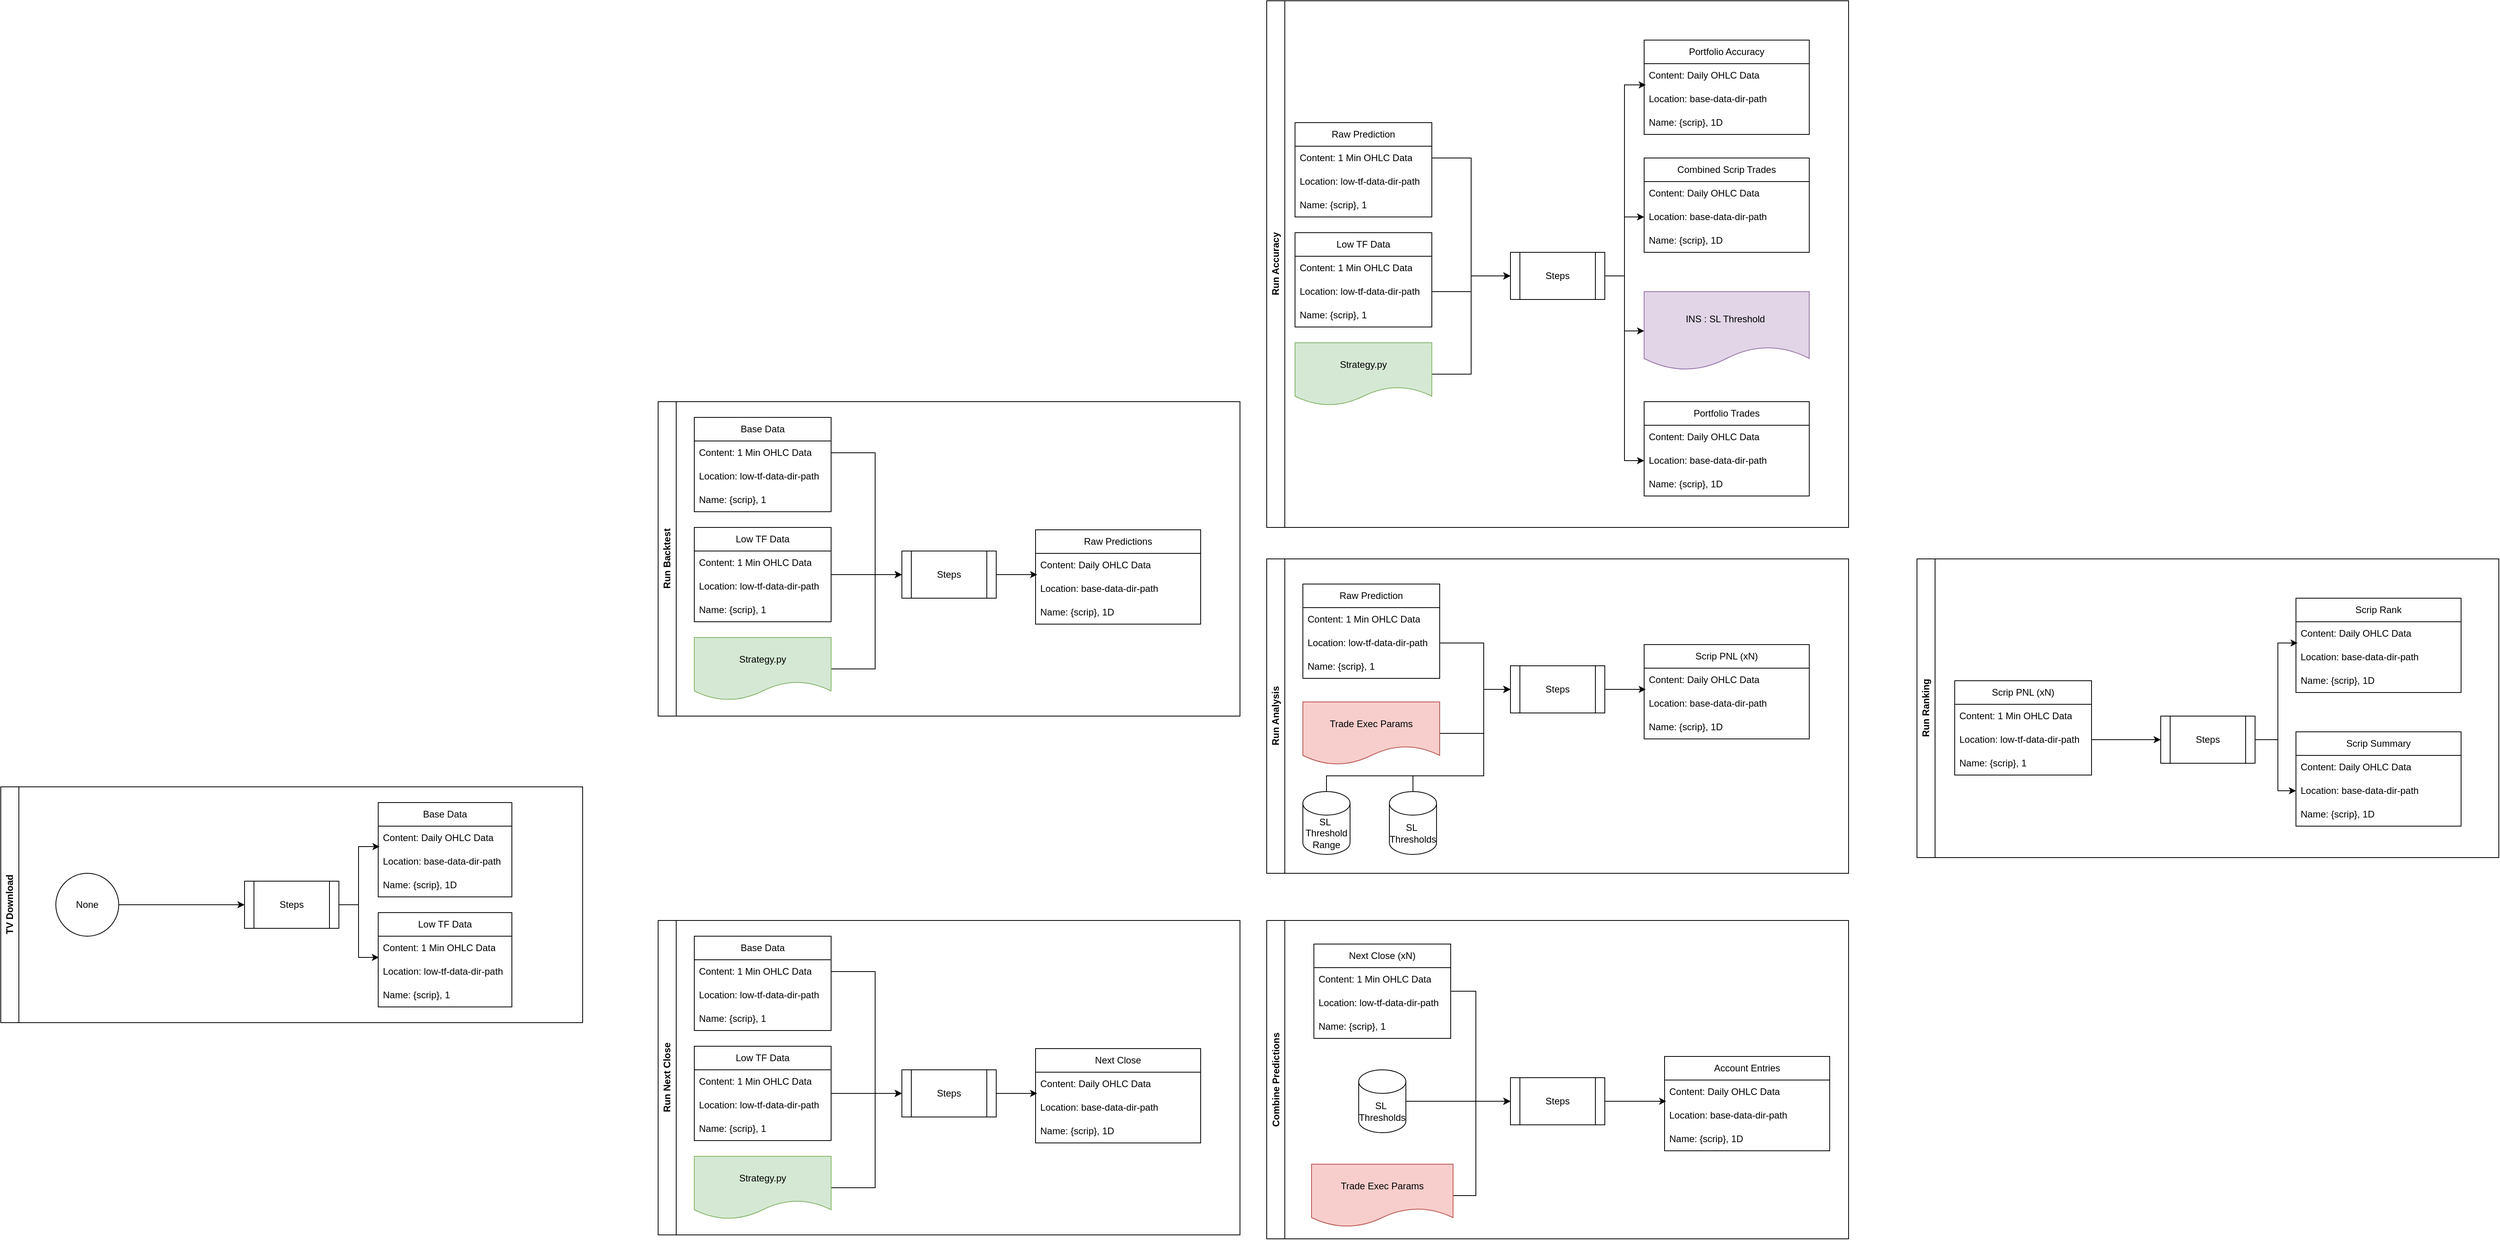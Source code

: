 <mxfile version="22.0.8" type="github">
  <diagram name="Page-1" id="-jNobJOiH2ZBGITwDeoM">
    <mxGraphModel dx="1639" dy="2243" grid="1" gridSize="10" guides="1" tooltips="1" connect="1" arrows="1" fold="1" page="1" pageScale="1" pageWidth="827" pageHeight="1169" math="0" shadow="0">
      <root>
        <mxCell id="0" />
        <mxCell id="1" parent="0" />
        <mxCell id="wgQlKjgA8KwrXLoBbIsE-9" value="TV Download" style="swimlane;horizontal=0;whiteSpace=wrap;html=1;startSize=23;" vertex="1" parent="1">
          <mxGeometry x="44" y="330" width="740" height="300" as="geometry" />
        </mxCell>
        <mxCell id="wgQlKjgA8KwrXLoBbIsE-10" value="Base Data" style="swimlane;fontStyle=0;childLayout=stackLayout;horizontal=1;startSize=30;horizontalStack=0;resizeParent=1;resizeParentMax=0;resizeLast=0;collapsible=1;marginBottom=0;whiteSpace=wrap;html=1;" vertex="1" parent="wgQlKjgA8KwrXLoBbIsE-9">
          <mxGeometry x="480" y="20" width="170" height="120" as="geometry" />
        </mxCell>
        <mxCell id="wgQlKjgA8KwrXLoBbIsE-11" value="Content: Daily OHLC Data" style="text;strokeColor=none;fillColor=none;align=left;verticalAlign=middle;spacingLeft=4;spacingRight=4;overflow=hidden;points=[[0,0.5],[1,0.5]];portConstraint=eastwest;rotatable=0;whiteSpace=wrap;html=1;" vertex="1" parent="wgQlKjgA8KwrXLoBbIsE-10">
          <mxGeometry y="30" width="170" height="30" as="geometry" />
        </mxCell>
        <mxCell id="wgQlKjgA8KwrXLoBbIsE-12" value="Location:&amp;nbsp;base-data-dir-path" style="text;strokeColor=none;fillColor=none;align=left;verticalAlign=middle;spacingLeft=4;spacingRight=4;overflow=hidden;points=[[0,0.5],[1,0.5]];portConstraint=eastwest;rotatable=0;whiteSpace=wrap;html=1;" vertex="1" parent="wgQlKjgA8KwrXLoBbIsE-10">
          <mxGeometry y="60" width="170" height="30" as="geometry" />
        </mxCell>
        <mxCell id="wgQlKjgA8KwrXLoBbIsE-13" value="Name: {scrip}, 1D" style="text;strokeColor=none;fillColor=none;align=left;verticalAlign=middle;spacingLeft=4;spacingRight=4;overflow=hidden;points=[[0,0.5],[1,0.5]];portConstraint=eastwest;rotatable=0;whiteSpace=wrap;html=1;" vertex="1" parent="wgQlKjgA8KwrXLoBbIsE-10">
          <mxGeometry y="90" width="170" height="30" as="geometry" />
        </mxCell>
        <mxCell id="wgQlKjgA8KwrXLoBbIsE-14" value="Low TF Data" style="swimlane;fontStyle=0;childLayout=stackLayout;horizontal=1;startSize=30;horizontalStack=0;resizeParent=1;resizeParentMax=0;resizeLast=0;collapsible=1;marginBottom=0;whiteSpace=wrap;html=1;" vertex="1" parent="wgQlKjgA8KwrXLoBbIsE-9">
          <mxGeometry x="480" y="160" width="170" height="120" as="geometry" />
        </mxCell>
        <mxCell id="wgQlKjgA8KwrXLoBbIsE-15" value="Content: 1 Min OHLC Data" style="text;strokeColor=none;fillColor=none;align=left;verticalAlign=middle;spacingLeft=4;spacingRight=4;overflow=hidden;points=[[0,0.5],[1,0.5]];portConstraint=eastwest;rotatable=0;whiteSpace=wrap;html=1;" vertex="1" parent="wgQlKjgA8KwrXLoBbIsE-14">
          <mxGeometry y="30" width="170" height="30" as="geometry" />
        </mxCell>
        <mxCell id="wgQlKjgA8KwrXLoBbIsE-16" value="Location:&amp;nbsp;low-tf-data-dir-path" style="text;strokeColor=none;fillColor=none;align=left;verticalAlign=middle;spacingLeft=4;spacingRight=4;overflow=hidden;points=[[0,0.5],[1,0.5]];portConstraint=eastwest;rotatable=0;whiteSpace=wrap;html=1;" vertex="1" parent="wgQlKjgA8KwrXLoBbIsE-14">
          <mxGeometry y="60" width="170" height="30" as="geometry" />
        </mxCell>
        <mxCell id="wgQlKjgA8KwrXLoBbIsE-17" value="Name: {scrip}, 1" style="text;strokeColor=none;fillColor=none;align=left;verticalAlign=middle;spacingLeft=4;spacingRight=4;overflow=hidden;points=[[0,0.5],[1,0.5]];portConstraint=eastwest;rotatable=0;whiteSpace=wrap;html=1;" vertex="1" parent="wgQlKjgA8KwrXLoBbIsE-14">
          <mxGeometry y="90" width="170" height="30" as="geometry" />
        </mxCell>
        <mxCell id="wgQlKjgA8KwrXLoBbIsE-4" style="edgeStyle=orthogonalEdgeStyle;rounded=0;orthogonalLoop=1;jettySize=auto;html=1;entryX=0;entryY=0.5;entryDx=0;entryDy=0;" edge="1" parent="wgQlKjgA8KwrXLoBbIsE-9" source="wgQlKjgA8KwrXLoBbIsE-3" target="wgQlKjgA8KwrXLoBbIsE-46">
          <mxGeometry relative="1" as="geometry">
            <mxPoint x="326" y="150" as="targetPoint" />
          </mxGeometry>
        </mxCell>
        <mxCell id="wgQlKjgA8KwrXLoBbIsE-3" value="None" style="ellipse;whiteSpace=wrap;html=1;aspect=fixed;" vertex="1" parent="wgQlKjgA8KwrXLoBbIsE-9">
          <mxGeometry x="70" y="110" width="80" height="80" as="geometry" />
        </mxCell>
        <mxCell id="wgQlKjgA8KwrXLoBbIsE-44" style="edgeStyle=orthogonalEdgeStyle;rounded=0;orthogonalLoop=1;jettySize=auto;html=1;exitX=1;exitY=0.5;exitDx=0;exitDy=0;entryX=0.01;entryY=0.867;entryDx=0;entryDy=0;entryPerimeter=0;" edge="1" parent="wgQlKjgA8KwrXLoBbIsE-9" source="wgQlKjgA8KwrXLoBbIsE-46" target="wgQlKjgA8KwrXLoBbIsE-11">
          <mxGeometry relative="1" as="geometry">
            <mxPoint x="455" y="50" as="targetPoint" />
          </mxGeometry>
        </mxCell>
        <mxCell id="wgQlKjgA8KwrXLoBbIsE-45" style="edgeStyle=orthogonalEdgeStyle;rounded=0;orthogonalLoop=1;jettySize=auto;html=1;exitX=1;exitY=0.5;exitDx=0;exitDy=0;entryX=0.005;entryY=-0.1;entryDx=0;entryDy=0;entryPerimeter=0;" edge="1" parent="wgQlKjgA8KwrXLoBbIsE-9" source="wgQlKjgA8KwrXLoBbIsE-46" target="wgQlKjgA8KwrXLoBbIsE-16">
          <mxGeometry relative="1" as="geometry">
            <mxPoint x="426" y="240" as="targetPoint" />
          </mxGeometry>
        </mxCell>
        <mxCell id="wgQlKjgA8KwrXLoBbIsE-46" value="Steps" style="shape=process;whiteSpace=wrap;html=1;backgroundOutline=1;" vertex="1" parent="wgQlKjgA8KwrXLoBbIsE-9">
          <mxGeometry x="310" y="120" width="120" height="60" as="geometry" />
        </mxCell>
        <mxCell id="wgQlKjgA8KwrXLoBbIsE-20" value="Run Backtest" style="swimlane;horizontal=0;whiteSpace=wrap;html=1;startSize=23;" vertex="1" parent="1">
          <mxGeometry x="880" y="-160" width="740" height="400" as="geometry" />
        </mxCell>
        <mxCell id="wgQlKjgA8KwrXLoBbIsE-21" value="Raw Predictions" style="swimlane;fontStyle=0;childLayout=stackLayout;horizontal=1;startSize=30;horizontalStack=0;resizeParent=1;resizeParentMax=0;resizeLast=0;collapsible=1;marginBottom=0;whiteSpace=wrap;html=1;" vertex="1" parent="wgQlKjgA8KwrXLoBbIsE-20">
          <mxGeometry x="480" y="163" width="210" height="120" as="geometry" />
        </mxCell>
        <mxCell id="wgQlKjgA8KwrXLoBbIsE-22" value="Content: Daily OHLC Data" style="text;strokeColor=none;fillColor=none;align=left;verticalAlign=middle;spacingLeft=4;spacingRight=4;overflow=hidden;points=[[0,0.5],[1,0.5]];portConstraint=eastwest;rotatable=0;whiteSpace=wrap;html=1;" vertex="1" parent="wgQlKjgA8KwrXLoBbIsE-21">
          <mxGeometry y="30" width="210" height="30" as="geometry" />
        </mxCell>
        <mxCell id="wgQlKjgA8KwrXLoBbIsE-23" value="Location:&amp;nbsp;base-data-dir-path" style="text;strokeColor=none;fillColor=none;align=left;verticalAlign=middle;spacingLeft=4;spacingRight=4;overflow=hidden;points=[[0,0.5],[1,0.5]];portConstraint=eastwest;rotatable=0;whiteSpace=wrap;html=1;" vertex="1" parent="wgQlKjgA8KwrXLoBbIsE-21">
          <mxGeometry y="60" width="210" height="30" as="geometry" />
        </mxCell>
        <mxCell id="wgQlKjgA8KwrXLoBbIsE-24" value="Name: {scrip}, 1D" style="text;strokeColor=none;fillColor=none;align=left;verticalAlign=middle;spacingLeft=4;spacingRight=4;overflow=hidden;points=[[0,0.5],[1,0.5]];portConstraint=eastwest;rotatable=0;whiteSpace=wrap;html=1;" vertex="1" parent="wgQlKjgA8KwrXLoBbIsE-21">
          <mxGeometry y="90" width="210" height="30" as="geometry" />
        </mxCell>
        <mxCell id="wgQlKjgA8KwrXLoBbIsE-29" style="edgeStyle=orthogonalEdgeStyle;rounded=0;orthogonalLoop=1;jettySize=auto;html=1;entryX=0.01;entryY=-0.1;entryDx=0;entryDy=0;exitX=1;exitY=0.5;exitDx=0;exitDy=0;entryPerimeter=0;" edge="1" parent="wgQlKjgA8KwrXLoBbIsE-20" source="wgQlKjgA8KwrXLoBbIsE-31" target="wgQlKjgA8KwrXLoBbIsE-23">
          <mxGeometry relative="1" as="geometry" />
        </mxCell>
        <mxCell id="wgQlKjgA8KwrXLoBbIsE-31" value="Steps" style="shape=process;whiteSpace=wrap;html=1;backgroundOutline=1;" vertex="1" parent="wgQlKjgA8KwrXLoBbIsE-20">
          <mxGeometry x="310" y="190" width="120" height="60" as="geometry" />
        </mxCell>
        <mxCell id="wgQlKjgA8KwrXLoBbIsE-34" value="Base Data" style="swimlane;fontStyle=0;childLayout=stackLayout;horizontal=1;startSize=30;horizontalStack=0;resizeParent=1;resizeParentMax=0;resizeLast=0;collapsible=1;marginBottom=0;whiteSpace=wrap;html=1;" vertex="1" parent="wgQlKjgA8KwrXLoBbIsE-20">
          <mxGeometry x="46" y="20" width="174" height="120" as="geometry" />
        </mxCell>
        <mxCell id="wgQlKjgA8KwrXLoBbIsE-35" value="Content: 1 Min OHLC Data" style="text;strokeColor=none;fillColor=none;align=left;verticalAlign=middle;spacingLeft=4;spacingRight=4;overflow=hidden;points=[[0,0.5],[1,0.5]];portConstraint=eastwest;rotatable=0;whiteSpace=wrap;html=1;" vertex="1" parent="wgQlKjgA8KwrXLoBbIsE-34">
          <mxGeometry y="30" width="174" height="30" as="geometry" />
        </mxCell>
        <mxCell id="wgQlKjgA8KwrXLoBbIsE-36" value="Location:&amp;nbsp;low-tf-data-dir-path" style="text;strokeColor=none;fillColor=none;align=left;verticalAlign=middle;spacingLeft=4;spacingRight=4;overflow=hidden;points=[[0,0.5],[1,0.5]];portConstraint=eastwest;rotatable=0;whiteSpace=wrap;html=1;" vertex="1" parent="wgQlKjgA8KwrXLoBbIsE-34">
          <mxGeometry y="60" width="174" height="30" as="geometry" />
        </mxCell>
        <mxCell id="wgQlKjgA8KwrXLoBbIsE-37" value="Name: {scrip}, 1" style="text;strokeColor=none;fillColor=none;align=left;verticalAlign=middle;spacingLeft=4;spacingRight=4;overflow=hidden;points=[[0,0.5],[1,0.5]];portConstraint=eastwest;rotatable=0;whiteSpace=wrap;html=1;" vertex="1" parent="wgQlKjgA8KwrXLoBbIsE-34">
          <mxGeometry y="90" width="174" height="30" as="geometry" />
        </mxCell>
        <mxCell id="wgQlKjgA8KwrXLoBbIsE-38" value="Low TF Data" style="swimlane;fontStyle=0;childLayout=stackLayout;horizontal=1;startSize=30;horizontalStack=0;resizeParent=1;resizeParentMax=0;resizeLast=0;collapsible=1;marginBottom=0;whiteSpace=wrap;html=1;" vertex="1" parent="wgQlKjgA8KwrXLoBbIsE-20">
          <mxGeometry x="46" y="160" width="174" height="120" as="geometry" />
        </mxCell>
        <mxCell id="wgQlKjgA8KwrXLoBbIsE-39" value="Content: 1 Min OHLC Data" style="text;strokeColor=none;fillColor=none;align=left;verticalAlign=middle;spacingLeft=4;spacingRight=4;overflow=hidden;points=[[0,0.5],[1,0.5]];portConstraint=eastwest;rotatable=0;whiteSpace=wrap;html=1;" vertex="1" parent="wgQlKjgA8KwrXLoBbIsE-38">
          <mxGeometry y="30" width="174" height="30" as="geometry" />
        </mxCell>
        <mxCell id="wgQlKjgA8KwrXLoBbIsE-40" value="Location:&amp;nbsp;low-tf-data-dir-path" style="text;strokeColor=none;fillColor=none;align=left;verticalAlign=middle;spacingLeft=4;spacingRight=4;overflow=hidden;points=[[0,0.5],[1,0.5]];portConstraint=eastwest;rotatable=0;whiteSpace=wrap;html=1;" vertex="1" parent="wgQlKjgA8KwrXLoBbIsE-38">
          <mxGeometry y="60" width="174" height="30" as="geometry" />
        </mxCell>
        <mxCell id="wgQlKjgA8KwrXLoBbIsE-41" value="Name: {scrip}, 1" style="text;strokeColor=none;fillColor=none;align=left;verticalAlign=middle;spacingLeft=4;spacingRight=4;overflow=hidden;points=[[0,0.5],[1,0.5]];portConstraint=eastwest;rotatable=0;whiteSpace=wrap;html=1;" vertex="1" parent="wgQlKjgA8KwrXLoBbIsE-38">
          <mxGeometry y="90" width="174" height="30" as="geometry" />
        </mxCell>
        <mxCell id="wgQlKjgA8KwrXLoBbIsE-42" style="edgeStyle=orthogonalEdgeStyle;rounded=0;orthogonalLoop=1;jettySize=auto;html=1;entryX=0;entryY=0.5;entryDx=0;entryDy=0;" edge="1" parent="wgQlKjgA8KwrXLoBbIsE-20" source="wgQlKjgA8KwrXLoBbIsE-35" target="wgQlKjgA8KwrXLoBbIsE-31">
          <mxGeometry relative="1" as="geometry">
            <Array as="points">
              <mxPoint x="276" y="65" />
              <mxPoint x="276" y="220" />
            </Array>
          </mxGeometry>
        </mxCell>
        <mxCell id="wgQlKjgA8KwrXLoBbIsE-43" style="edgeStyle=orthogonalEdgeStyle;rounded=0;orthogonalLoop=1;jettySize=auto;html=1;entryX=0;entryY=0.5;entryDx=0;entryDy=0;" edge="1" parent="wgQlKjgA8KwrXLoBbIsE-20" source="wgQlKjgA8KwrXLoBbIsE-40" target="wgQlKjgA8KwrXLoBbIsE-31">
          <mxGeometry relative="1" as="geometry">
            <Array as="points">
              <mxPoint x="246" y="220" />
              <mxPoint x="246" y="220" />
            </Array>
          </mxGeometry>
        </mxCell>
        <mxCell id="wgQlKjgA8KwrXLoBbIsE-48" style="edgeStyle=orthogonalEdgeStyle;rounded=0;orthogonalLoop=1;jettySize=auto;html=1;entryX=0;entryY=0.5;entryDx=0;entryDy=0;exitX=1;exitY=0.5;exitDx=0;exitDy=0;" edge="1" parent="wgQlKjgA8KwrXLoBbIsE-20" source="wgQlKjgA8KwrXLoBbIsE-47" target="wgQlKjgA8KwrXLoBbIsE-31">
          <mxGeometry relative="1" as="geometry">
            <Array as="points">
              <mxPoint x="276" y="340" />
              <mxPoint x="276" y="220" />
            </Array>
          </mxGeometry>
        </mxCell>
        <mxCell id="wgQlKjgA8KwrXLoBbIsE-47" value="Strategy.py" style="shape=document;whiteSpace=wrap;html=1;boundedLbl=1;fillColor=#d5e8d4;strokeColor=#82b366;" vertex="1" parent="wgQlKjgA8KwrXLoBbIsE-20">
          <mxGeometry x="46" y="300" width="174" height="80" as="geometry" />
        </mxCell>
        <mxCell id="wgQlKjgA8KwrXLoBbIsE-69" value="Run Next Close" style="swimlane;horizontal=0;whiteSpace=wrap;html=1;startSize=23;" vertex="1" parent="1">
          <mxGeometry x="880" y="500" width="740" height="400" as="geometry" />
        </mxCell>
        <mxCell id="wgQlKjgA8KwrXLoBbIsE-70" value="Next Close" style="swimlane;fontStyle=0;childLayout=stackLayout;horizontal=1;startSize=30;horizontalStack=0;resizeParent=1;resizeParentMax=0;resizeLast=0;collapsible=1;marginBottom=0;whiteSpace=wrap;html=1;" vertex="1" parent="wgQlKjgA8KwrXLoBbIsE-69">
          <mxGeometry x="480" y="163" width="210" height="120" as="geometry" />
        </mxCell>
        <mxCell id="wgQlKjgA8KwrXLoBbIsE-71" value="Content: Daily OHLC Data" style="text;strokeColor=none;fillColor=none;align=left;verticalAlign=middle;spacingLeft=4;spacingRight=4;overflow=hidden;points=[[0,0.5],[1,0.5]];portConstraint=eastwest;rotatable=0;whiteSpace=wrap;html=1;" vertex="1" parent="wgQlKjgA8KwrXLoBbIsE-70">
          <mxGeometry y="30" width="210" height="30" as="geometry" />
        </mxCell>
        <mxCell id="wgQlKjgA8KwrXLoBbIsE-72" value="Location:&amp;nbsp;base-data-dir-path" style="text;strokeColor=none;fillColor=none;align=left;verticalAlign=middle;spacingLeft=4;spacingRight=4;overflow=hidden;points=[[0,0.5],[1,0.5]];portConstraint=eastwest;rotatable=0;whiteSpace=wrap;html=1;" vertex="1" parent="wgQlKjgA8KwrXLoBbIsE-70">
          <mxGeometry y="60" width="210" height="30" as="geometry" />
        </mxCell>
        <mxCell id="wgQlKjgA8KwrXLoBbIsE-73" value="Name: {scrip}, 1D" style="text;strokeColor=none;fillColor=none;align=left;verticalAlign=middle;spacingLeft=4;spacingRight=4;overflow=hidden;points=[[0,0.5],[1,0.5]];portConstraint=eastwest;rotatable=0;whiteSpace=wrap;html=1;" vertex="1" parent="wgQlKjgA8KwrXLoBbIsE-70">
          <mxGeometry y="90" width="210" height="30" as="geometry" />
        </mxCell>
        <mxCell id="wgQlKjgA8KwrXLoBbIsE-74" style="edgeStyle=orthogonalEdgeStyle;rounded=0;orthogonalLoop=1;jettySize=auto;html=1;entryX=0.01;entryY=-0.1;entryDx=0;entryDy=0;exitX=1;exitY=0.5;exitDx=0;exitDy=0;entryPerimeter=0;" edge="1" parent="wgQlKjgA8KwrXLoBbIsE-69" source="wgQlKjgA8KwrXLoBbIsE-75" target="wgQlKjgA8KwrXLoBbIsE-72">
          <mxGeometry relative="1" as="geometry" />
        </mxCell>
        <mxCell id="wgQlKjgA8KwrXLoBbIsE-75" value="Steps" style="shape=process;whiteSpace=wrap;html=1;backgroundOutline=1;" vertex="1" parent="wgQlKjgA8KwrXLoBbIsE-69">
          <mxGeometry x="310" y="190" width="120" height="60" as="geometry" />
        </mxCell>
        <mxCell id="wgQlKjgA8KwrXLoBbIsE-76" value="Base Data" style="swimlane;fontStyle=0;childLayout=stackLayout;horizontal=1;startSize=30;horizontalStack=0;resizeParent=1;resizeParentMax=0;resizeLast=0;collapsible=1;marginBottom=0;whiteSpace=wrap;html=1;" vertex="1" parent="wgQlKjgA8KwrXLoBbIsE-69">
          <mxGeometry x="46" y="20" width="174" height="120" as="geometry" />
        </mxCell>
        <mxCell id="wgQlKjgA8KwrXLoBbIsE-77" value="Content: 1 Min OHLC Data" style="text;strokeColor=none;fillColor=none;align=left;verticalAlign=middle;spacingLeft=4;spacingRight=4;overflow=hidden;points=[[0,0.5],[1,0.5]];portConstraint=eastwest;rotatable=0;whiteSpace=wrap;html=1;" vertex="1" parent="wgQlKjgA8KwrXLoBbIsE-76">
          <mxGeometry y="30" width="174" height="30" as="geometry" />
        </mxCell>
        <mxCell id="wgQlKjgA8KwrXLoBbIsE-78" value="Location:&amp;nbsp;low-tf-data-dir-path" style="text;strokeColor=none;fillColor=none;align=left;verticalAlign=middle;spacingLeft=4;spacingRight=4;overflow=hidden;points=[[0,0.5],[1,0.5]];portConstraint=eastwest;rotatable=0;whiteSpace=wrap;html=1;" vertex="1" parent="wgQlKjgA8KwrXLoBbIsE-76">
          <mxGeometry y="60" width="174" height="30" as="geometry" />
        </mxCell>
        <mxCell id="wgQlKjgA8KwrXLoBbIsE-79" value="Name: {scrip}, 1" style="text;strokeColor=none;fillColor=none;align=left;verticalAlign=middle;spacingLeft=4;spacingRight=4;overflow=hidden;points=[[0,0.5],[1,0.5]];portConstraint=eastwest;rotatable=0;whiteSpace=wrap;html=1;" vertex="1" parent="wgQlKjgA8KwrXLoBbIsE-76">
          <mxGeometry y="90" width="174" height="30" as="geometry" />
        </mxCell>
        <mxCell id="wgQlKjgA8KwrXLoBbIsE-80" value="Low TF Data" style="swimlane;fontStyle=0;childLayout=stackLayout;horizontal=1;startSize=30;horizontalStack=0;resizeParent=1;resizeParentMax=0;resizeLast=0;collapsible=1;marginBottom=0;whiteSpace=wrap;html=1;" vertex="1" parent="wgQlKjgA8KwrXLoBbIsE-69">
          <mxGeometry x="46" y="160" width="174" height="120" as="geometry" />
        </mxCell>
        <mxCell id="wgQlKjgA8KwrXLoBbIsE-81" value="Content: 1 Min OHLC Data" style="text;strokeColor=none;fillColor=none;align=left;verticalAlign=middle;spacingLeft=4;spacingRight=4;overflow=hidden;points=[[0,0.5],[1,0.5]];portConstraint=eastwest;rotatable=0;whiteSpace=wrap;html=1;" vertex="1" parent="wgQlKjgA8KwrXLoBbIsE-80">
          <mxGeometry y="30" width="174" height="30" as="geometry" />
        </mxCell>
        <mxCell id="wgQlKjgA8KwrXLoBbIsE-82" value="Location:&amp;nbsp;low-tf-data-dir-path" style="text;strokeColor=none;fillColor=none;align=left;verticalAlign=middle;spacingLeft=4;spacingRight=4;overflow=hidden;points=[[0,0.5],[1,0.5]];portConstraint=eastwest;rotatable=0;whiteSpace=wrap;html=1;" vertex="1" parent="wgQlKjgA8KwrXLoBbIsE-80">
          <mxGeometry y="60" width="174" height="30" as="geometry" />
        </mxCell>
        <mxCell id="wgQlKjgA8KwrXLoBbIsE-83" value="Name: {scrip}, 1" style="text;strokeColor=none;fillColor=none;align=left;verticalAlign=middle;spacingLeft=4;spacingRight=4;overflow=hidden;points=[[0,0.5],[1,0.5]];portConstraint=eastwest;rotatable=0;whiteSpace=wrap;html=1;" vertex="1" parent="wgQlKjgA8KwrXLoBbIsE-80">
          <mxGeometry y="90" width="174" height="30" as="geometry" />
        </mxCell>
        <mxCell id="wgQlKjgA8KwrXLoBbIsE-84" style="edgeStyle=orthogonalEdgeStyle;rounded=0;orthogonalLoop=1;jettySize=auto;html=1;entryX=0;entryY=0.5;entryDx=0;entryDy=0;" edge="1" parent="wgQlKjgA8KwrXLoBbIsE-69" source="wgQlKjgA8KwrXLoBbIsE-77" target="wgQlKjgA8KwrXLoBbIsE-75">
          <mxGeometry relative="1" as="geometry">
            <Array as="points">
              <mxPoint x="276" y="65" />
              <mxPoint x="276" y="220" />
            </Array>
          </mxGeometry>
        </mxCell>
        <mxCell id="wgQlKjgA8KwrXLoBbIsE-85" style="edgeStyle=orthogonalEdgeStyle;rounded=0;orthogonalLoop=1;jettySize=auto;html=1;entryX=0;entryY=0.5;entryDx=0;entryDy=0;" edge="1" parent="wgQlKjgA8KwrXLoBbIsE-69" source="wgQlKjgA8KwrXLoBbIsE-82" target="wgQlKjgA8KwrXLoBbIsE-75">
          <mxGeometry relative="1" as="geometry">
            <Array as="points">
              <mxPoint x="246" y="220" />
              <mxPoint x="246" y="220" />
            </Array>
          </mxGeometry>
        </mxCell>
        <mxCell id="wgQlKjgA8KwrXLoBbIsE-86" style="edgeStyle=orthogonalEdgeStyle;rounded=0;orthogonalLoop=1;jettySize=auto;html=1;entryX=0;entryY=0.5;entryDx=0;entryDy=0;exitX=1;exitY=0.5;exitDx=0;exitDy=0;" edge="1" parent="wgQlKjgA8KwrXLoBbIsE-69" source="wgQlKjgA8KwrXLoBbIsE-87" target="wgQlKjgA8KwrXLoBbIsE-75">
          <mxGeometry relative="1" as="geometry">
            <Array as="points">
              <mxPoint x="276" y="340" />
              <mxPoint x="276" y="220" />
            </Array>
          </mxGeometry>
        </mxCell>
        <mxCell id="wgQlKjgA8KwrXLoBbIsE-87" value="Strategy.py" style="shape=document;whiteSpace=wrap;html=1;boundedLbl=1;fillColor=#d5e8d4;strokeColor=#82b366;" vertex="1" parent="wgQlKjgA8KwrXLoBbIsE-69">
          <mxGeometry x="46" y="300" width="174" height="80" as="geometry" />
        </mxCell>
        <mxCell id="wgQlKjgA8KwrXLoBbIsE-88" value="Combine Predictions" style="swimlane;horizontal=0;whiteSpace=wrap;html=1;startSize=23;" vertex="1" parent="1">
          <mxGeometry x="1654" y="500" width="740" height="405" as="geometry" />
        </mxCell>
        <mxCell id="wgQlKjgA8KwrXLoBbIsE-89" value="Account Entries" style="swimlane;fontStyle=0;childLayout=stackLayout;horizontal=1;startSize=30;horizontalStack=0;resizeParent=1;resizeParentMax=0;resizeLast=0;collapsible=1;marginBottom=0;whiteSpace=wrap;html=1;" vertex="1" parent="wgQlKjgA8KwrXLoBbIsE-88">
          <mxGeometry x="506" y="173" width="210" height="120" as="geometry" />
        </mxCell>
        <mxCell id="wgQlKjgA8KwrXLoBbIsE-90" value="Content: Daily OHLC Data" style="text;strokeColor=none;fillColor=none;align=left;verticalAlign=middle;spacingLeft=4;spacingRight=4;overflow=hidden;points=[[0,0.5],[1,0.5]];portConstraint=eastwest;rotatable=0;whiteSpace=wrap;html=1;" vertex="1" parent="wgQlKjgA8KwrXLoBbIsE-89">
          <mxGeometry y="30" width="210" height="30" as="geometry" />
        </mxCell>
        <mxCell id="wgQlKjgA8KwrXLoBbIsE-91" value="Location:&amp;nbsp;base-data-dir-path" style="text;strokeColor=none;fillColor=none;align=left;verticalAlign=middle;spacingLeft=4;spacingRight=4;overflow=hidden;points=[[0,0.5],[1,0.5]];portConstraint=eastwest;rotatable=0;whiteSpace=wrap;html=1;" vertex="1" parent="wgQlKjgA8KwrXLoBbIsE-89">
          <mxGeometry y="60" width="210" height="30" as="geometry" />
        </mxCell>
        <mxCell id="wgQlKjgA8KwrXLoBbIsE-92" value="Name: {scrip}, 1D" style="text;strokeColor=none;fillColor=none;align=left;verticalAlign=middle;spacingLeft=4;spacingRight=4;overflow=hidden;points=[[0,0.5],[1,0.5]];portConstraint=eastwest;rotatable=0;whiteSpace=wrap;html=1;" vertex="1" parent="wgQlKjgA8KwrXLoBbIsE-89">
          <mxGeometry y="90" width="210" height="30" as="geometry" />
        </mxCell>
        <mxCell id="wgQlKjgA8KwrXLoBbIsE-93" style="edgeStyle=orthogonalEdgeStyle;rounded=0;orthogonalLoop=1;jettySize=auto;html=1;entryX=0.01;entryY=-0.1;entryDx=0;entryDy=0;exitX=1;exitY=0.5;exitDx=0;exitDy=0;entryPerimeter=0;" edge="1" parent="wgQlKjgA8KwrXLoBbIsE-88" source="wgQlKjgA8KwrXLoBbIsE-94" target="wgQlKjgA8KwrXLoBbIsE-91">
          <mxGeometry relative="1" as="geometry" />
        </mxCell>
        <mxCell id="wgQlKjgA8KwrXLoBbIsE-94" value="Steps" style="shape=process;whiteSpace=wrap;html=1;backgroundOutline=1;" vertex="1" parent="wgQlKjgA8KwrXLoBbIsE-88">
          <mxGeometry x="310" y="200" width="120" height="60" as="geometry" />
        </mxCell>
        <mxCell id="wgQlKjgA8KwrXLoBbIsE-99" value="Next Close (xN)" style="swimlane;fontStyle=0;childLayout=stackLayout;horizontal=1;startSize=30;horizontalStack=0;resizeParent=1;resizeParentMax=0;resizeLast=0;collapsible=1;marginBottom=0;whiteSpace=wrap;html=1;" vertex="1" parent="wgQlKjgA8KwrXLoBbIsE-88">
          <mxGeometry x="60" y="30" width="174" height="120" as="geometry" />
        </mxCell>
        <mxCell id="wgQlKjgA8KwrXLoBbIsE-100" value="Content: 1 Min OHLC Data" style="text;strokeColor=none;fillColor=none;align=left;verticalAlign=middle;spacingLeft=4;spacingRight=4;overflow=hidden;points=[[0,0.5],[1,0.5]];portConstraint=eastwest;rotatable=0;whiteSpace=wrap;html=1;" vertex="1" parent="wgQlKjgA8KwrXLoBbIsE-99">
          <mxGeometry y="30" width="174" height="30" as="geometry" />
        </mxCell>
        <mxCell id="wgQlKjgA8KwrXLoBbIsE-101" value="Location:&amp;nbsp;low-tf-data-dir-path" style="text;strokeColor=none;fillColor=none;align=left;verticalAlign=middle;spacingLeft=4;spacingRight=4;overflow=hidden;points=[[0,0.5],[1,0.5]];portConstraint=eastwest;rotatable=0;whiteSpace=wrap;html=1;" vertex="1" parent="wgQlKjgA8KwrXLoBbIsE-99">
          <mxGeometry y="60" width="174" height="30" as="geometry" />
        </mxCell>
        <mxCell id="wgQlKjgA8KwrXLoBbIsE-102" value="Name: {scrip}, 1" style="text;strokeColor=none;fillColor=none;align=left;verticalAlign=middle;spacingLeft=4;spacingRight=4;overflow=hidden;points=[[0,0.5],[1,0.5]];portConstraint=eastwest;rotatable=0;whiteSpace=wrap;html=1;" vertex="1" parent="wgQlKjgA8KwrXLoBbIsE-99">
          <mxGeometry y="90" width="174" height="30" as="geometry" />
        </mxCell>
        <mxCell id="wgQlKjgA8KwrXLoBbIsE-104" style="edgeStyle=orthogonalEdgeStyle;rounded=0;orthogonalLoop=1;jettySize=auto;html=1;entryX=0;entryY=0.5;entryDx=0;entryDy=0;" edge="1" parent="wgQlKjgA8KwrXLoBbIsE-88" source="wgQlKjgA8KwrXLoBbIsE-101" target="wgQlKjgA8KwrXLoBbIsE-94">
          <mxGeometry relative="1" as="geometry">
            <Array as="points">
              <mxPoint x="266" y="90" />
              <mxPoint x="266" y="230" />
            </Array>
          </mxGeometry>
        </mxCell>
        <mxCell id="wgQlKjgA8KwrXLoBbIsE-108" style="edgeStyle=orthogonalEdgeStyle;rounded=0;orthogonalLoop=1;jettySize=auto;html=1;entryX=0;entryY=0.5;entryDx=0;entryDy=0;" edge="1" parent="wgQlKjgA8KwrXLoBbIsE-88" source="wgQlKjgA8KwrXLoBbIsE-107" target="wgQlKjgA8KwrXLoBbIsE-94">
          <mxGeometry relative="1" as="geometry">
            <Array as="points">
              <mxPoint x="296" y="230" />
              <mxPoint x="296" y="230" />
            </Array>
          </mxGeometry>
        </mxCell>
        <mxCell id="wgQlKjgA8KwrXLoBbIsE-107" value="SL&amp;nbsp;&lt;br&gt;Thresholds" style="shape=cylinder3;whiteSpace=wrap;html=1;boundedLbl=1;backgroundOutline=1;size=15;" vertex="1" parent="wgQlKjgA8KwrXLoBbIsE-88">
          <mxGeometry x="117" y="190" width="60" height="80" as="geometry" />
        </mxCell>
        <mxCell id="wgQlKjgA8KwrXLoBbIsE-110" style="edgeStyle=orthogonalEdgeStyle;rounded=0;orthogonalLoop=1;jettySize=auto;html=1;entryX=0;entryY=0.5;entryDx=0;entryDy=0;" edge="1" parent="wgQlKjgA8KwrXLoBbIsE-88" source="wgQlKjgA8KwrXLoBbIsE-109" target="wgQlKjgA8KwrXLoBbIsE-94">
          <mxGeometry relative="1" as="geometry">
            <Array as="points">
              <mxPoint x="266" y="350" />
              <mxPoint x="266" y="230" />
            </Array>
          </mxGeometry>
        </mxCell>
        <mxCell id="wgQlKjgA8KwrXLoBbIsE-109" value="Trade&amp;nbsp;Exec Params" style="shape=document;whiteSpace=wrap;html=1;boundedLbl=1;align=center;fillColor=#f8cecc;strokeColor=#b85450;" vertex="1" parent="wgQlKjgA8KwrXLoBbIsE-88">
          <mxGeometry x="57" y="310" width="180" height="80" as="geometry" />
        </mxCell>
        <mxCell id="wgQlKjgA8KwrXLoBbIsE-111" value="Run Analysis" style="swimlane;horizontal=0;whiteSpace=wrap;html=1;startSize=23;" vertex="1" parent="1">
          <mxGeometry x="1654" y="40" width="740" height="400" as="geometry" />
        </mxCell>
        <mxCell id="wgQlKjgA8KwrXLoBbIsE-112" value="Scrip PNL (xN)" style="swimlane;fontStyle=0;childLayout=stackLayout;horizontal=1;startSize=30;horizontalStack=0;resizeParent=1;resizeParentMax=0;resizeLast=0;collapsible=1;marginBottom=0;whiteSpace=wrap;html=1;" vertex="1" parent="wgQlKjgA8KwrXLoBbIsE-111">
          <mxGeometry x="480" y="109" width="210" height="120" as="geometry" />
        </mxCell>
        <mxCell id="wgQlKjgA8KwrXLoBbIsE-113" value="Content: Daily OHLC Data" style="text;strokeColor=none;fillColor=none;align=left;verticalAlign=middle;spacingLeft=4;spacingRight=4;overflow=hidden;points=[[0,0.5],[1,0.5]];portConstraint=eastwest;rotatable=0;whiteSpace=wrap;html=1;" vertex="1" parent="wgQlKjgA8KwrXLoBbIsE-112">
          <mxGeometry y="30" width="210" height="30" as="geometry" />
        </mxCell>
        <mxCell id="wgQlKjgA8KwrXLoBbIsE-114" value="Location:&amp;nbsp;base-data-dir-path" style="text;strokeColor=none;fillColor=none;align=left;verticalAlign=middle;spacingLeft=4;spacingRight=4;overflow=hidden;points=[[0,0.5],[1,0.5]];portConstraint=eastwest;rotatable=0;whiteSpace=wrap;html=1;" vertex="1" parent="wgQlKjgA8KwrXLoBbIsE-112">
          <mxGeometry y="60" width="210" height="30" as="geometry" />
        </mxCell>
        <mxCell id="wgQlKjgA8KwrXLoBbIsE-115" value="Name: {scrip}, 1D" style="text;strokeColor=none;fillColor=none;align=left;verticalAlign=middle;spacingLeft=4;spacingRight=4;overflow=hidden;points=[[0,0.5],[1,0.5]];portConstraint=eastwest;rotatable=0;whiteSpace=wrap;html=1;" vertex="1" parent="wgQlKjgA8KwrXLoBbIsE-112">
          <mxGeometry y="90" width="210" height="30" as="geometry" />
        </mxCell>
        <mxCell id="wgQlKjgA8KwrXLoBbIsE-116" style="edgeStyle=orthogonalEdgeStyle;rounded=0;orthogonalLoop=1;jettySize=auto;html=1;entryX=0.01;entryY=-0.1;entryDx=0;entryDy=0;exitX=1;exitY=0.5;exitDx=0;exitDy=0;entryPerimeter=0;" edge="1" parent="wgQlKjgA8KwrXLoBbIsE-111" source="wgQlKjgA8KwrXLoBbIsE-117" target="wgQlKjgA8KwrXLoBbIsE-114">
          <mxGeometry relative="1" as="geometry" />
        </mxCell>
        <mxCell id="wgQlKjgA8KwrXLoBbIsE-117" value="Steps" style="shape=process;whiteSpace=wrap;html=1;backgroundOutline=1;" vertex="1" parent="wgQlKjgA8KwrXLoBbIsE-111">
          <mxGeometry x="310" y="136" width="120" height="60" as="geometry" />
        </mxCell>
        <mxCell id="wgQlKjgA8KwrXLoBbIsE-118" value="Raw Prediction" style="swimlane;fontStyle=0;childLayout=stackLayout;horizontal=1;startSize=30;horizontalStack=0;resizeParent=1;resizeParentMax=0;resizeLast=0;collapsible=1;marginBottom=0;whiteSpace=wrap;html=1;" vertex="1" parent="wgQlKjgA8KwrXLoBbIsE-111">
          <mxGeometry x="46" y="32" width="174" height="120" as="geometry" />
        </mxCell>
        <mxCell id="wgQlKjgA8KwrXLoBbIsE-119" value="Content: 1 Min OHLC Data" style="text;strokeColor=none;fillColor=none;align=left;verticalAlign=middle;spacingLeft=4;spacingRight=4;overflow=hidden;points=[[0,0.5],[1,0.5]];portConstraint=eastwest;rotatable=0;whiteSpace=wrap;html=1;" vertex="1" parent="wgQlKjgA8KwrXLoBbIsE-118">
          <mxGeometry y="30" width="174" height="30" as="geometry" />
        </mxCell>
        <mxCell id="wgQlKjgA8KwrXLoBbIsE-120" value="Location:&amp;nbsp;low-tf-data-dir-path" style="text;strokeColor=none;fillColor=none;align=left;verticalAlign=middle;spacingLeft=4;spacingRight=4;overflow=hidden;points=[[0,0.5],[1,0.5]];portConstraint=eastwest;rotatable=0;whiteSpace=wrap;html=1;" vertex="1" parent="wgQlKjgA8KwrXLoBbIsE-118">
          <mxGeometry y="60" width="174" height="30" as="geometry" />
        </mxCell>
        <mxCell id="wgQlKjgA8KwrXLoBbIsE-121" value="Name: {scrip}, 1" style="text;strokeColor=none;fillColor=none;align=left;verticalAlign=middle;spacingLeft=4;spacingRight=4;overflow=hidden;points=[[0,0.5],[1,0.5]];portConstraint=eastwest;rotatable=0;whiteSpace=wrap;html=1;" vertex="1" parent="wgQlKjgA8KwrXLoBbIsE-118">
          <mxGeometry y="90" width="174" height="30" as="geometry" />
        </mxCell>
        <mxCell id="wgQlKjgA8KwrXLoBbIsE-126" style="edgeStyle=orthogonalEdgeStyle;rounded=0;orthogonalLoop=1;jettySize=auto;html=1;entryX=0;entryY=0.5;entryDx=0;entryDy=0;exitX=1;exitY=0.5;exitDx=0;exitDy=0;" edge="1" parent="wgQlKjgA8KwrXLoBbIsE-111" source="wgQlKjgA8KwrXLoBbIsE-120" target="wgQlKjgA8KwrXLoBbIsE-117">
          <mxGeometry relative="1" as="geometry">
            <Array as="points">
              <mxPoint x="276" y="107" />
              <mxPoint x="276" y="166" />
            </Array>
          </mxGeometry>
        </mxCell>
        <mxCell id="wgQlKjgA8KwrXLoBbIsE-128" style="edgeStyle=orthogonalEdgeStyle;rounded=0;orthogonalLoop=1;jettySize=auto;html=1;entryX=0;entryY=0.5;entryDx=0;entryDy=0;exitX=1;exitY=0.5;exitDx=0;exitDy=0;" edge="1" parent="wgQlKjgA8KwrXLoBbIsE-111" source="wgQlKjgA8KwrXLoBbIsE-129" target="wgQlKjgA8KwrXLoBbIsE-117">
          <mxGeometry relative="1" as="geometry">
            <Array as="points">
              <mxPoint x="276" y="222" />
              <mxPoint x="276" y="166" />
            </Array>
          </mxGeometry>
        </mxCell>
        <mxCell id="wgQlKjgA8KwrXLoBbIsE-129" value="Trade Exec Params" style="shape=document;whiteSpace=wrap;html=1;boundedLbl=1;fillColor=#f8cecc;strokeColor=#b85450;" vertex="1" parent="wgQlKjgA8KwrXLoBbIsE-111">
          <mxGeometry x="46" y="182" width="174" height="80" as="geometry" />
        </mxCell>
        <mxCell id="wgQlKjgA8KwrXLoBbIsE-132" style="edgeStyle=orthogonalEdgeStyle;rounded=0;orthogonalLoop=1;jettySize=auto;html=1;entryX=0;entryY=0.5;entryDx=0;entryDy=0;exitX=0.5;exitY=0;exitDx=0;exitDy=0;exitPerimeter=0;" edge="1" parent="wgQlKjgA8KwrXLoBbIsE-111" source="wgQlKjgA8KwrXLoBbIsE-130" target="wgQlKjgA8KwrXLoBbIsE-117">
          <mxGeometry relative="1" as="geometry">
            <Array as="points">
              <mxPoint x="76" y="276" />
              <mxPoint x="276" y="276" />
              <mxPoint x="276" y="166" />
            </Array>
          </mxGeometry>
        </mxCell>
        <mxCell id="wgQlKjgA8KwrXLoBbIsE-130" value="SL&amp;nbsp;&lt;br&gt;Threshold Range" style="shape=cylinder3;whiteSpace=wrap;html=1;boundedLbl=1;backgroundOutline=1;size=15;" vertex="1" parent="wgQlKjgA8KwrXLoBbIsE-111">
          <mxGeometry x="46" y="296" width="60" height="80" as="geometry" />
        </mxCell>
        <mxCell id="wgQlKjgA8KwrXLoBbIsE-133" style="edgeStyle=orthogonalEdgeStyle;rounded=0;orthogonalLoop=1;jettySize=auto;html=1;entryX=0;entryY=0.5;entryDx=0;entryDy=0;exitX=0.5;exitY=0;exitDx=0;exitDy=0;exitPerimeter=0;" edge="1" parent="wgQlKjgA8KwrXLoBbIsE-111" source="wgQlKjgA8KwrXLoBbIsE-131" target="wgQlKjgA8KwrXLoBbIsE-117">
          <mxGeometry relative="1" as="geometry">
            <Array as="points">
              <mxPoint x="186" y="276" />
              <mxPoint x="276" y="276" />
              <mxPoint x="276" y="166" />
            </Array>
          </mxGeometry>
        </mxCell>
        <mxCell id="wgQlKjgA8KwrXLoBbIsE-131" value="SL&amp;nbsp;&lt;br&gt;Thresholds" style="shape=cylinder3;whiteSpace=wrap;html=1;boundedLbl=1;backgroundOutline=1;size=15;" vertex="1" parent="wgQlKjgA8KwrXLoBbIsE-111">
          <mxGeometry x="156" y="296" width="60" height="80" as="geometry" />
        </mxCell>
        <mxCell id="wgQlKjgA8KwrXLoBbIsE-134" value="Run Ranking" style="swimlane;horizontal=0;whiteSpace=wrap;html=1;startSize=23;" vertex="1" parent="1">
          <mxGeometry x="2481" y="40" width="740" height="380" as="geometry" />
        </mxCell>
        <mxCell id="wgQlKjgA8KwrXLoBbIsE-135" value="Scrip Rank" style="swimlane;fontStyle=0;childLayout=stackLayout;horizontal=1;startSize=30;horizontalStack=0;resizeParent=1;resizeParentMax=0;resizeLast=0;collapsible=1;marginBottom=0;whiteSpace=wrap;html=1;" vertex="1" parent="wgQlKjgA8KwrXLoBbIsE-134">
          <mxGeometry x="482" y="50" width="210" height="120" as="geometry" />
        </mxCell>
        <mxCell id="wgQlKjgA8KwrXLoBbIsE-136" value="Content: Daily OHLC Data" style="text;strokeColor=none;fillColor=none;align=left;verticalAlign=middle;spacingLeft=4;spacingRight=4;overflow=hidden;points=[[0,0.5],[1,0.5]];portConstraint=eastwest;rotatable=0;whiteSpace=wrap;html=1;" vertex="1" parent="wgQlKjgA8KwrXLoBbIsE-135">
          <mxGeometry y="30" width="210" height="30" as="geometry" />
        </mxCell>
        <mxCell id="wgQlKjgA8KwrXLoBbIsE-137" value="Location:&amp;nbsp;base-data-dir-path" style="text;strokeColor=none;fillColor=none;align=left;verticalAlign=middle;spacingLeft=4;spacingRight=4;overflow=hidden;points=[[0,0.5],[1,0.5]];portConstraint=eastwest;rotatable=0;whiteSpace=wrap;html=1;" vertex="1" parent="wgQlKjgA8KwrXLoBbIsE-135">
          <mxGeometry y="60" width="210" height="30" as="geometry" />
        </mxCell>
        <mxCell id="wgQlKjgA8KwrXLoBbIsE-138" value="Name: {scrip}, 1D" style="text;strokeColor=none;fillColor=none;align=left;verticalAlign=middle;spacingLeft=4;spacingRight=4;overflow=hidden;points=[[0,0.5],[1,0.5]];portConstraint=eastwest;rotatable=0;whiteSpace=wrap;html=1;" vertex="1" parent="wgQlKjgA8KwrXLoBbIsE-135">
          <mxGeometry y="90" width="210" height="30" as="geometry" />
        </mxCell>
        <mxCell id="wgQlKjgA8KwrXLoBbIsE-139" style="edgeStyle=orthogonalEdgeStyle;rounded=0;orthogonalLoop=1;jettySize=auto;html=1;entryX=0.01;entryY=-0.1;entryDx=0;entryDy=0;exitX=1;exitY=0.5;exitDx=0;exitDy=0;entryPerimeter=0;" edge="1" parent="wgQlKjgA8KwrXLoBbIsE-134" source="wgQlKjgA8KwrXLoBbIsE-140" target="wgQlKjgA8KwrXLoBbIsE-137">
          <mxGeometry relative="1" as="geometry">
            <Array as="points">
              <mxPoint x="459" y="230" />
              <mxPoint x="459" y="107" />
            </Array>
          </mxGeometry>
        </mxCell>
        <mxCell id="wgQlKjgA8KwrXLoBbIsE-199" style="edgeStyle=orthogonalEdgeStyle;rounded=0;orthogonalLoop=1;jettySize=auto;html=1;entryX=0;entryY=0.5;entryDx=0;entryDy=0;exitX=1;exitY=0.5;exitDx=0;exitDy=0;" edge="1" parent="wgQlKjgA8KwrXLoBbIsE-134" source="wgQlKjgA8KwrXLoBbIsE-140" target="wgQlKjgA8KwrXLoBbIsE-192">
          <mxGeometry relative="1" as="geometry">
            <mxPoint x="479" y="230" as="targetPoint" />
            <Array as="points">
              <mxPoint x="459" y="230" />
              <mxPoint x="459" y="295" />
            </Array>
          </mxGeometry>
        </mxCell>
        <mxCell id="wgQlKjgA8KwrXLoBbIsE-140" value="Steps" style="shape=process;whiteSpace=wrap;html=1;backgroundOutline=1;" vertex="1" parent="wgQlKjgA8KwrXLoBbIsE-134">
          <mxGeometry x="310" y="200" width="120" height="60" as="geometry" />
        </mxCell>
        <mxCell id="wgQlKjgA8KwrXLoBbIsE-141" value="Scrip PNL (xN)" style="swimlane;fontStyle=0;childLayout=stackLayout;horizontal=1;startSize=30;horizontalStack=0;resizeParent=1;resizeParentMax=0;resizeLast=0;collapsible=1;marginBottom=0;whiteSpace=wrap;html=1;" vertex="1" parent="wgQlKjgA8KwrXLoBbIsE-134">
          <mxGeometry x="48" y="155" width="174" height="120" as="geometry" />
        </mxCell>
        <mxCell id="wgQlKjgA8KwrXLoBbIsE-142" value="Content: 1 Min OHLC Data" style="text;strokeColor=none;fillColor=none;align=left;verticalAlign=middle;spacingLeft=4;spacingRight=4;overflow=hidden;points=[[0,0.5],[1,0.5]];portConstraint=eastwest;rotatable=0;whiteSpace=wrap;html=1;" vertex="1" parent="wgQlKjgA8KwrXLoBbIsE-141">
          <mxGeometry y="30" width="174" height="30" as="geometry" />
        </mxCell>
        <mxCell id="wgQlKjgA8KwrXLoBbIsE-143" value="Location:&amp;nbsp;low-tf-data-dir-path" style="text;strokeColor=none;fillColor=none;align=left;verticalAlign=middle;spacingLeft=4;spacingRight=4;overflow=hidden;points=[[0,0.5],[1,0.5]];portConstraint=eastwest;rotatable=0;whiteSpace=wrap;html=1;" vertex="1" parent="wgQlKjgA8KwrXLoBbIsE-141">
          <mxGeometry y="60" width="174" height="30" as="geometry" />
        </mxCell>
        <mxCell id="wgQlKjgA8KwrXLoBbIsE-144" value="Name: {scrip}, 1" style="text;strokeColor=none;fillColor=none;align=left;verticalAlign=middle;spacingLeft=4;spacingRight=4;overflow=hidden;points=[[0,0.5],[1,0.5]];portConstraint=eastwest;rotatable=0;whiteSpace=wrap;html=1;" vertex="1" parent="wgQlKjgA8KwrXLoBbIsE-141">
          <mxGeometry y="90" width="174" height="30" as="geometry" />
        </mxCell>
        <mxCell id="wgQlKjgA8KwrXLoBbIsE-190" value="Scrip Summary" style="swimlane;fontStyle=0;childLayout=stackLayout;horizontal=1;startSize=30;horizontalStack=0;resizeParent=1;resizeParentMax=0;resizeLast=0;collapsible=1;marginBottom=0;whiteSpace=wrap;html=1;" vertex="1" parent="wgQlKjgA8KwrXLoBbIsE-134">
          <mxGeometry x="482" y="220" width="210" height="120" as="geometry" />
        </mxCell>
        <mxCell id="wgQlKjgA8KwrXLoBbIsE-191" value="Content: Daily OHLC Data" style="text;strokeColor=none;fillColor=none;align=left;verticalAlign=middle;spacingLeft=4;spacingRight=4;overflow=hidden;points=[[0,0.5],[1,0.5]];portConstraint=eastwest;rotatable=0;whiteSpace=wrap;html=1;" vertex="1" parent="wgQlKjgA8KwrXLoBbIsE-190">
          <mxGeometry y="30" width="210" height="30" as="geometry" />
        </mxCell>
        <mxCell id="wgQlKjgA8KwrXLoBbIsE-192" value="Location:&amp;nbsp;base-data-dir-path" style="text;strokeColor=none;fillColor=none;align=left;verticalAlign=middle;spacingLeft=4;spacingRight=4;overflow=hidden;points=[[0,0.5],[1,0.5]];portConstraint=eastwest;rotatable=0;whiteSpace=wrap;html=1;" vertex="1" parent="wgQlKjgA8KwrXLoBbIsE-190">
          <mxGeometry y="60" width="210" height="30" as="geometry" />
        </mxCell>
        <mxCell id="wgQlKjgA8KwrXLoBbIsE-193" value="Name: {scrip}, 1D" style="text;strokeColor=none;fillColor=none;align=left;verticalAlign=middle;spacingLeft=4;spacingRight=4;overflow=hidden;points=[[0,0.5],[1,0.5]];portConstraint=eastwest;rotatable=0;whiteSpace=wrap;html=1;" vertex="1" parent="wgQlKjgA8KwrXLoBbIsE-190">
          <mxGeometry y="90" width="210" height="30" as="geometry" />
        </mxCell>
        <mxCell id="wgQlKjgA8KwrXLoBbIsE-198" value="" style="edgeStyle=orthogonalEdgeStyle;rounded=0;orthogonalLoop=1;jettySize=auto;html=1;" edge="1" parent="wgQlKjgA8KwrXLoBbIsE-134" source="wgQlKjgA8KwrXLoBbIsE-143" target="wgQlKjgA8KwrXLoBbIsE-140">
          <mxGeometry relative="1" as="geometry" />
        </mxCell>
        <mxCell id="wgQlKjgA8KwrXLoBbIsE-152" value="Run Accuracy" style="swimlane;horizontal=0;whiteSpace=wrap;html=1;startSize=23;" vertex="1" parent="1">
          <mxGeometry x="1654" y="-670" width="740" height="670" as="geometry" />
        </mxCell>
        <mxCell id="wgQlKjgA8KwrXLoBbIsE-153" value="Portfolio Accuracy" style="swimlane;fontStyle=0;childLayout=stackLayout;horizontal=1;startSize=30;horizontalStack=0;resizeParent=1;resizeParentMax=0;resizeLast=0;collapsible=1;marginBottom=0;whiteSpace=wrap;html=1;" vertex="1" parent="wgQlKjgA8KwrXLoBbIsE-152">
          <mxGeometry x="480" y="50" width="210" height="120" as="geometry" />
        </mxCell>
        <mxCell id="wgQlKjgA8KwrXLoBbIsE-154" value="Content: Daily OHLC Data" style="text;strokeColor=none;fillColor=none;align=left;verticalAlign=middle;spacingLeft=4;spacingRight=4;overflow=hidden;points=[[0,0.5],[1,0.5]];portConstraint=eastwest;rotatable=0;whiteSpace=wrap;html=1;" vertex="1" parent="wgQlKjgA8KwrXLoBbIsE-153">
          <mxGeometry y="30" width="210" height="30" as="geometry" />
        </mxCell>
        <mxCell id="wgQlKjgA8KwrXLoBbIsE-155" value="Location:&amp;nbsp;base-data-dir-path" style="text;strokeColor=none;fillColor=none;align=left;verticalAlign=middle;spacingLeft=4;spacingRight=4;overflow=hidden;points=[[0,0.5],[1,0.5]];portConstraint=eastwest;rotatable=0;whiteSpace=wrap;html=1;" vertex="1" parent="wgQlKjgA8KwrXLoBbIsE-153">
          <mxGeometry y="60" width="210" height="30" as="geometry" />
        </mxCell>
        <mxCell id="wgQlKjgA8KwrXLoBbIsE-156" value="Name: {scrip}, 1D" style="text;strokeColor=none;fillColor=none;align=left;verticalAlign=middle;spacingLeft=4;spacingRight=4;overflow=hidden;points=[[0,0.5],[1,0.5]];portConstraint=eastwest;rotatable=0;whiteSpace=wrap;html=1;" vertex="1" parent="wgQlKjgA8KwrXLoBbIsE-153">
          <mxGeometry y="90" width="210" height="30" as="geometry" />
        </mxCell>
        <mxCell id="wgQlKjgA8KwrXLoBbIsE-157" style="edgeStyle=orthogonalEdgeStyle;rounded=0;orthogonalLoop=1;jettySize=auto;html=1;entryX=0.01;entryY=-0.1;entryDx=0;entryDy=0;exitX=1;exitY=0.5;exitDx=0;exitDy=0;entryPerimeter=0;" edge="1" parent="wgQlKjgA8KwrXLoBbIsE-152" source="wgQlKjgA8KwrXLoBbIsE-158" target="wgQlKjgA8KwrXLoBbIsE-155">
          <mxGeometry relative="1" as="geometry" />
        </mxCell>
        <mxCell id="wgQlKjgA8KwrXLoBbIsE-210" value="" style="edgeStyle=orthogonalEdgeStyle;rounded=0;orthogonalLoop=1;jettySize=auto;html=1;exitX=1;exitY=0.5;exitDx=0;exitDy=0;" edge="1" parent="wgQlKjgA8KwrXLoBbIsE-152" source="wgQlKjgA8KwrXLoBbIsE-158" target="wgQlKjgA8KwrXLoBbIsE-208">
          <mxGeometry relative="1" as="geometry" />
        </mxCell>
        <mxCell id="wgQlKjgA8KwrXLoBbIsE-212" style="edgeStyle=orthogonalEdgeStyle;rounded=0;orthogonalLoop=1;jettySize=auto;html=1;entryX=0;entryY=0.5;entryDx=0;entryDy=0;" edge="1" parent="wgQlKjgA8KwrXLoBbIsE-152" source="wgQlKjgA8KwrXLoBbIsE-158" target="wgQlKjgA8KwrXLoBbIsE-211">
          <mxGeometry relative="1" as="geometry" />
        </mxCell>
        <mxCell id="wgQlKjgA8KwrXLoBbIsE-218" style="edgeStyle=orthogonalEdgeStyle;rounded=0;orthogonalLoop=1;jettySize=auto;html=1;exitX=1;exitY=0.5;exitDx=0;exitDy=0;" edge="1" parent="wgQlKjgA8KwrXLoBbIsE-152" source="wgQlKjgA8KwrXLoBbIsE-158" target="wgQlKjgA8KwrXLoBbIsE-216">
          <mxGeometry relative="1" as="geometry" />
        </mxCell>
        <mxCell id="wgQlKjgA8KwrXLoBbIsE-158" value="Steps" style="shape=process;whiteSpace=wrap;html=1;backgroundOutline=1;" vertex="1" parent="wgQlKjgA8KwrXLoBbIsE-152">
          <mxGeometry x="310" y="320" width="120" height="60" as="geometry" />
        </mxCell>
        <mxCell id="wgQlKjgA8KwrXLoBbIsE-159" value="Raw Prediction" style="swimlane;fontStyle=0;childLayout=stackLayout;horizontal=1;startSize=30;horizontalStack=0;resizeParent=1;resizeParentMax=0;resizeLast=0;collapsible=1;marginBottom=0;whiteSpace=wrap;html=1;" vertex="1" parent="wgQlKjgA8KwrXLoBbIsE-152">
          <mxGeometry x="36" y="155" width="174" height="120" as="geometry" />
        </mxCell>
        <mxCell id="wgQlKjgA8KwrXLoBbIsE-160" value="Content: 1 Min OHLC Data" style="text;strokeColor=none;fillColor=none;align=left;verticalAlign=middle;spacingLeft=4;spacingRight=4;overflow=hidden;points=[[0,0.5],[1,0.5]];portConstraint=eastwest;rotatable=0;whiteSpace=wrap;html=1;" vertex="1" parent="wgQlKjgA8KwrXLoBbIsE-159">
          <mxGeometry y="30" width="174" height="30" as="geometry" />
        </mxCell>
        <mxCell id="wgQlKjgA8KwrXLoBbIsE-161" value="Location:&amp;nbsp;low-tf-data-dir-path" style="text;strokeColor=none;fillColor=none;align=left;verticalAlign=middle;spacingLeft=4;spacingRight=4;overflow=hidden;points=[[0,0.5],[1,0.5]];portConstraint=eastwest;rotatable=0;whiteSpace=wrap;html=1;" vertex="1" parent="wgQlKjgA8KwrXLoBbIsE-159">
          <mxGeometry y="60" width="174" height="30" as="geometry" />
        </mxCell>
        <mxCell id="wgQlKjgA8KwrXLoBbIsE-162" value="Name: {scrip}, 1" style="text;strokeColor=none;fillColor=none;align=left;verticalAlign=middle;spacingLeft=4;spacingRight=4;overflow=hidden;points=[[0,0.5],[1,0.5]];portConstraint=eastwest;rotatable=0;whiteSpace=wrap;html=1;" vertex="1" parent="wgQlKjgA8KwrXLoBbIsE-159">
          <mxGeometry y="90" width="174" height="30" as="geometry" />
        </mxCell>
        <mxCell id="wgQlKjgA8KwrXLoBbIsE-163" value="Low TF Data" style="swimlane;fontStyle=0;childLayout=stackLayout;horizontal=1;startSize=30;horizontalStack=0;resizeParent=1;resizeParentMax=0;resizeLast=0;collapsible=1;marginBottom=0;whiteSpace=wrap;html=1;" vertex="1" parent="wgQlKjgA8KwrXLoBbIsE-152">
          <mxGeometry x="36" y="295" width="174" height="120" as="geometry" />
        </mxCell>
        <mxCell id="wgQlKjgA8KwrXLoBbIsE-164" value="Content: 1 Min OHLC Data" style="text;strokeColor=none;fillColor=none;align=left;verticalAlign=middle;spacingLeft=4;spacingRight=4;overflow=hidden;points=[[0,0.5],[1,0.5]];portConstraint=eastwest;rotatable=0;whiteSpace=wrap;html=1;" vertex="1" parent="wgQlKjgA8KwrXLoBbIsE-163">
          <mxGeometry y="30" width="174" height="30" as="geometry" />
        </mxCell>
        <mxCell id="wgQlKjgA8KwrXLoBbIsE-165" value="Location:&amp;nbsp;low-tf-data-dir-path" style="text;strokeColor=none;fillColor=none;align=left;verticalAlign=middle;spacingLeft=4;spacingRight=4;overflow=hidden;points=[[0,0.5],[1,0.5]];portConstraint=eastwest;rotatable=0;whiteSpace=wrap;html=1;" vertex="1" parent="wgQlKjgA8KwrXLoBbIsE-163">
          <mxGeometry y="60" width="174" height="30" as="geometry" />
        </mxCell>
        <mxCell id="wgQlKjgA8KwrXLoBbIsE-166" value="Name: {scrip}, 1" style="text;strokeColor=none;fillColor=none;align=left;verticalAlign=middle;spacingLeft=4;spacingRight=4;overflow=hidden;points=[[0,0.5],[1,0.5]];portConstraint=eastwest;rotatable=0;whiteSpace=wrap;html=1;" vertex="1" parent="wgQlKjgA8KwrXLoBbIsE-163">
          <mxGeometry y="90" width="174" height="30" as="geometry" />
        </mxCell>
        <mxCell id="wgQlKjgA8KwrXLoBbIsE-221" style="edgeStyle=orthogonalEdgeStyle;rounded=0;orthogonalLoop=1;jettySize=auto;html=1;entryX=0;entryY=0.5;entryDx=0;entryDy=0;" edge="1" parent="wgQlKjgA8KwrXLoBbIsE-152" source="wgQlKjgA8KwrXLoBbIsE-170" target="wgQlKjgA8KwrXLoBbIsE-158">
          <mxGeometry relative="1" as="geometry" />
        </mxCell>
        <mxCell id="wgQlKjgA8KwrXLoBbIsE-170" value="Strategy.py" style="shape=document;whiteSpace=wrap;html=1;boundedLbl=1;fillColor=#d5e8d4;strokeColor=#82b366;" vertex="1" parent="wgQlKjgA8KwrXLoBbIsE-152">
          <mxGeometry x="36" y="435" width="174" height="80" as="geometry" />
        </mxCell>
        <mxCell id="wgQlKjgA8KwrXLoBbIsE-206" value="Combined Scrip Trades" style="swimlane;fontStyle=0;childLayout=stackLayout;horizontal=1;startSize=30;horizontalStack=0;resizeParent=1;resizeParentMax=0;resizeLast=0;collapsible=1;marginBottom=0;whiteSpace=wrap;html=1;" vertex="1" parent="wgQlKjgA8KwrXLoBbIsE-152">
          <mxGeometry x="480" y="200" width="210" height="120" as="geometry" />
        </mxCell>
        <mxCell id="wgQlKjgA8KwrXLoBbIsE-207" value="Content: Daily OHLC Data" style="text;strokeColor=none;fillColor=none;align=left;verticalAlign=middle;spacingLeft=4;spacingRight=4;overflow=hidden;points=[[0,0.5],[1,0.5]];portConstraint=eastwest;rotatable=0;whiteSpace=wrap;html=1;" vertex="1" parent="wgQlKjgA8KwrXLoBbIsE-206">
          <mxGeometry y="30" width="210" height="30" as="geometry" />
        </mxCell>
        <mxCell id="wgQlKjgA8KwrXLoBbIsE-208" value="Location:&amp;nbsp;base-data-dir-path" style="text;strokeColor=none;fillColor=none;align=left;verticalAlign=middle;spacingLeft=4;spacingRight=4;overflow=hidden;points=[[0,0.5],[1,0.5]];portConstraint=eastwest;rotatable=0;whiteSpace=wrap;html=1;" vertex="1" parent="wgQlKjgA8KwrXLoBbIsE-206">
          <mxGeometry y="60" width="210" height="30" as="geometry" />
        </mxCell>
        <mxCell id="wgQlKjgA8KwrXLoBbIsE-209" value="Name: {scrip}, 1D" style="text;strokeColor=none;fillColor=none;align=left;verticalAlign=middle;spacingLeft=4;spacingRight=4;overflow=hidden;points=[[0,0.5],[1,0.5]];portConstraint=eastwest;rotatable=0;whiteSpace=wrap;html=1;" vertex="1" parent="wgQlKjgA8KwrXLoBbIsE-206">
          <mxGeometry y="90" width="210" height="30" as="geometry" />
        </mxCell>
        <mxCell id="wgQlKjgA8KwrXLoBbIsE-211" value="INS : SL Threshold&amp;nbsp;" style="shape=document;whiteSpace=wrap;html=1;boundedLbl=1;fillColor=#e1d5e7;strokeColor=#9673a6;" vertex="1" parent="wgQlKjgA8KwrXLoBbIsE-152">
          <mxGeometry x="480" y="370" width="210" height="100" as="geometry" />
        </mxCell>
        <mxCell id="wgQlKjgA8KwrXLoBbIsE-214" value="Portfolio Trades" style="swimlane;fontStyle=0;childLayout=stackLayout;horizontal=1;startSize=30;horizontalStack=0;resizeParent=1;resizeParentMax=0;resizeLast=0;collapsible=1;marginBottom=0;whiteSpace=wrap;html=1;" vertex="1" parent="wgQlKjgA8KwrXLoBbIsE-152">
          <mxGeometry x="480" y="510" width="210" height="120" as="geometry" />
        </mxCell>
        <mxCell id="wgQlKjgA8KwrXLoBbIsE-215" value="Content: Daily OHLC Data" style="text;strokeColor=none;fillColor=none;align=left;verticalAlign=middle;spacingLeft=4;spacingRight=4;overflow=hidden;points=[[0,0.5],[1,0.5]];portConstraint=eastwest;rotatable=0;whiteSpace=wrap;html=1;" vertex="1" parent="wgQlKjgA8KwrXLoBbIsE-214">
          <mxGeometry y="30" width="210" height="30" as="geometry" />
        </mxCell>
        <mxCell id="wgQlKjgA8KwrXLoBbIsE-216" value="Location:&amp;nbsp;base-data-dir-path" style="text;strokeColor=none;fillColor=none;align=left;verticalAlign=middle;spacingLeft=4;spacingRight=4;overflow=hidden;points=[[0,0.5],[1,0.5]];portConstraint=eastwest;rotatable=0;whiteSpace=wrap;html=1;" vertex="1" parent="wgQlKjgA8KwrXLoBbIsE-214">
          <mxGeometry y="60" width="210" height="30" as="geometry" />
        </mxCell>
        <mxCell id="wgQlKjgA8KwrXLoBbIsE-217" value="Name: {scrip}, 1D" style="text;strokeColor=none;fillColor=none;align=left;verticalAlign=middle;spacingLeft=4;spacingRight=4;overflow=hidden;points=[[0,0.5],[1,0.5]];portConstraint=eastwest;rotatable=0;whiteSpace=wrap;html=1;" vertex="1" parent="wgQlKjgA8KwrXLoBbIsE-214">
          <mxGeometry y="90" width="210" height="30" as="geometry" />
        </mxCell>
        <mxCell id="wgQlKjgA8KwrXLoBbIsE-219" style="edgeStyle=orthogonalEdgeStyle;rounded=0;orthogonalLoop=1;jettySize=auto;html=1;entryX=0;entryY=0.5;entryDx=0;entryDy=0;" edge="1" parent="wgQlKjgA8KwrXLoBbIsE-152" source="wgQlKjgA8KwrXLoBbIsE-160" target="wgQlKjgA8KwrXLoBbIsE-158">
          <mxGeometry relative="1" as="geometry" />
        </mxCell>
        <mxCell id="wgQlKjgA8KwrXLoBbIsE-220" style="edgeStyle=orthogonalEdgeStyle;rounded=0;orthogonalLoop=1;jettySize=auto;html=1;entryX=0;entryY=0.5;entryDx=0;entryDy=0;" edge="1" parent="wgQlKjgA8KwrXLoBbIsE-152" source="wgQlKjgA8KwrXLoBbIsE-165" target="wgQlKjgA8KwrXLoBbIsE-158">
          <mxGeometry relative="1" as="geometry" />
        </mxCell>
      </root>
    </mxGraphModel>
  </diagram>
</mxfile>
